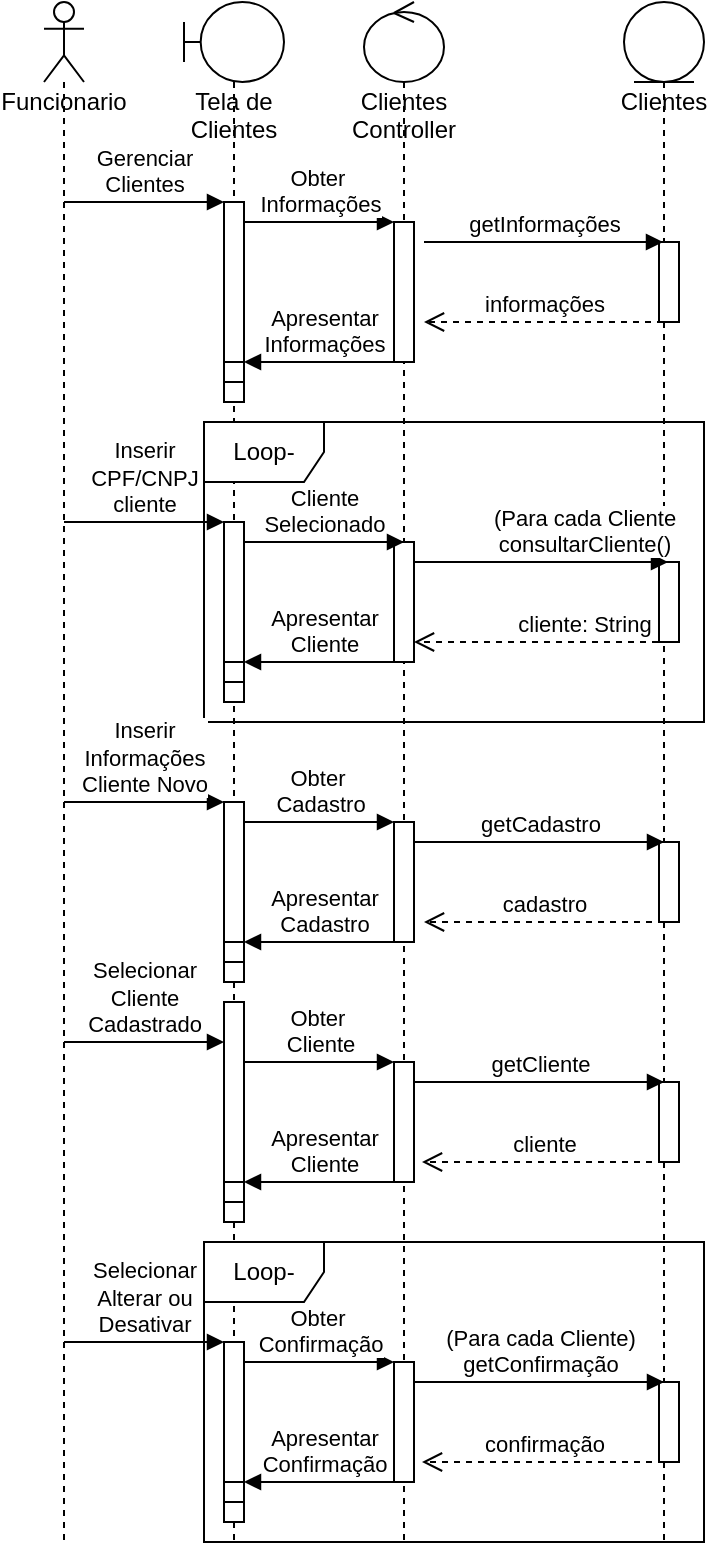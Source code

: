 <mxfile version="19.0.3" type="device"><diagram id="kgpKYQtTHZ0yAKxKKP6v" name="Page-1"><mxGraphModel dx="1662" dy="865" grid="1" gridSize="10" guides="1" tooltips="1" connect="1" arrows="1" fold="1" page="1" pageScale="1" pageWidth="850" pageHeight="1100" math="0" shadow="0"><root><mxCell id="0"/><mxCell id="1" parent="0"/><mxCell id="PtzkB9pGj6NgB8tzmtJ7-1" value="Funcionario" style="shape=umlLifeline;participant=umlActor;perimeter=lifelinePerimeter;whiteSpace=wrap;html=1;container=1;collapsible=0;recursiveResize=0;verticalAlign=top;spacingTop=36;outlineConnect=0;" parent="1" vertex="1"><mxGeometry x="130" y="70" width="20" height="770" as="geometry"/></mxCell><mxCell id="PtzkB9pGj6NgB8tzmtJ7-2" value="Tela de Clientes" style="shape=umlLifeline;participant=umlBoundary;perimeter=lifelinePerimeter;whiteSpace=wrap;html=1;container=1;collapsible=0;recursiveResize=0;verticalAlign=top;spacingTop=36;outlineConnect=0;" parent="1" vertex="1"><mxGeometry x="200" y="70" width="50" height="770" as="geometry"/></mxCell><mxCell id="PtzkB9pGj6NgB8tzmtJ7-6" value="" style="html=1;points=[];perimeter=orthogonalPerimeter;" parent="PtzkB9pGj6NgB8tzmtJ7-2" vertex="1"><mxGeometry x="20" y="100" width="10" height="100" as="geometry"/></mxCell><mxCell id="PtzkB9pGj6NgB8tzmtJ7-8" value="Obter&amp;nbsp;&lt;br&gt;Informações" style="html=1;verticalAlign=bottom;endArrow=block;rounded=0;" parent="PtzkB9pGj6NgB8tzmtJ7-2" edge="1"><mxGeometry width="80" relative="1" as="geometry"><mxPoint x="30" y="110" as="sourcePoint"/><mxPoint x="105" y="110" as="targetPoint"/></mxGeometry></mxCell><mxCell id="I30oz6lJng90mzxrMHfx-8" value="" style="html=1;points=[];perimeter=orthogonalPerimeter;" parent="PtzkB9pGj6NgB8tzmtJ7-2" vertex="1"><mxGeometry x="20" y="180" width="10" height="10" as="geometry"/></mxCell><mxCell id="tMytOFhW1N_oyH0TZAbb-25" value="" style="html=1;points=[];perimeter=orthogonalPerimeter;" parent="PtzkB9pGj6NgB8tzmtJ7-2" vertex="1"><mxGeometry x="20" y="500" width="10" height="110" as="geometry"/></mxCell><mxCell id="tMytOFhW1N_oyH0TZAbb-32" value="" style="html=1;points=[];perimeter=orthogonalPerimeter;" parent="PtzkB9pGj6NgB8tzmtJ7-2" vertex="1"><mxGeometry x="20" y="590" width="10" height="10" as="geometry"/></mxCell><mxCell id="lUQGAEN--1nm3CIjiki0-2" value="Selecionar&lt;br&gt;Alterar ou&lt;br&gt;Desativar" style="html=1;verticalAlign=bottom;endArrow=block;rounded=0;" edge="1" parent="PtzkB9pGj6NgB8tzmtJ7-2"><mxGeometry width="80" relative="1" as="geometry"><mxPoint x="-60" y="670" as="sourcePoint"/><mxPoint x="20" y="670" as="targetPoint"/></mxGeometry></mxCell><mxCell id="lUQGAEN--1nm3CIjiki0-3" value="" style="html=1;points=[];perimeter=orthogonalPerimeter;" vertex="1" parent="PtzkB9pGj6NgB8tzmtJ7-2"><mxGeometry x="20" y="670" width="10" height="90" as="geometry"/></mxCell><mxCell id="lUQGAEN--1nm3CIjiki0-11" value="" style="html=1;points=[];perimeter=orthogonalPerimeter;" vertex="1" parent="PtzkB9pGj6NgB8tzmtJ7-2"><mxGeometry x="20" y="740" width="10" height="10" as="geometry"/></mxCell><mxCell id="PtzkB9pGj6NgB8tzmtJ7-3" value="Clientes Controller" style="shape=umlLifeline;participant=umlControl;perimeter=lifelinePerimeter;whiteSpace=wrap;html=1;container=1;collapsible=0;recursiveResize=0;verticalAlign=top;spacingTop=36;outlineConnect=0;" parent="1" vertex="1"><mxGeometry x="290" y="70" width="40" height="770" as="geometry"/></mxCell><mxCell id="PtzkB9pGj6NgB8tzmtJ7-7" value="" style="html=1;points=[];perimeter=orthogonalPerimeter;" parent="PtzkB9pGj6NgB8tzmtJ7-3" vertex="1"><mxGeometry x="15" y="110" width="10" height="70" as="geometry"/></mxCell><mxCell id="tMytOFhW1N_oyH0TZAbb-27" value="" style="html=1;points=[];perimeter=orthogonalPerimeter;" parent="PtzkB9pGj6NgB8tzmtJ7-3" vertex="1"><mxGeometry x="15" y="530" width="10" height="60" as="geometry"/></mxCell><mxCell id="PtzkB9pGj6NgB8tzmtJ7-4" value="Clientes" style="shape=umlLifeline;participant=umlEntity;perimeter=lifelinePerimeter;whiteSpace=wrap;html=1;container=1;collapsible=0;recursiveResize=0;verticalAlign=top;spacingTop=36;outlineConnect=0;" parent="1" vertex="1"><mxGeometry x="420" y="70" width="40" height="770" as="geometry"/></mxCell><mxCell id="I30oz6lJng90mzxrMHfx-5" value="" style="html=1;points=[];perimeter=orthogonalPerimeter;" parent="PtzkB9pGj6NgB8tzmtJ7-4" vertex="1"><mxGeometry x="17.5" y="120" width="10" height="40" as="geometry"/></mxCell><mxCell id="AvkLeWgWHW9jnlr_YLOh-2" value="" style="html=1;points=[];perimeter=orthogonalPerimeter;" parent="PtzkB9pGj6NgB8tzmtJ7-4" vertex="1"><mxGeometry x="-200" y="260" width="10" height="90" as="geometry"/></mxCell><mxCell id="tMytOFhW1N_oyH0TZAbb-13" value="" style="html=1;points=[];perimeter=orthogonalPerimeter;" parent="PtzkB9pGj6NgB8tzmtJ7-4" vertex="1"><mxGeometry x="-200" y="330" width="10" height="10" as="geometry"/></mxCell><mxCell id="tMytOFhW1N_oyH0TZAbb-8" value="" style="html=1;points=[];perimeter=orthogonalPerimeter;" parent="PtzkB9pGj6NgB8tzmtJ7-4" vertex="1"><mxGeometry x="-115" y="270" width="10" height="60" as="geometry"/></mxCell><mxCell id="tMytOFhW1N_oyH0TZAbb-9" value="" style="html=1;points=[];perimeter=orthogonalPerimeter;" parent="PtzkB9pGj6NgB8tzmtJ7-4" vertex="1"><mxGeometry x="17.5" y="280" width="10" height="40" as="geometry"/></mxCell><mxCell id="AvkLeWgWHW9jnlr_YLOh-1" value="Inserir&lt;br&gt;CPF/CNPJ &lt;br&gt;cliente" style="html=1;verticalAlign=bottom;endArrow=block;rounded=0;" parent="PtzkB9pGj6NgB8tzmtJ7-4" edge="1"><mxGeometry width="80" relative="1" as="geometry"><mxPoint x="-280" y="260" as="sourcePoint"/><mxPoint x="-200" y="260" as="targetPoint"/></mxGeometry></mxCell><mxCell id="tMytOFhW1N_oyH0TZAbb-6" value="Cliente&lt;br&gt;Selecionado" style="html=1;verticalAlign=bottom;endArrow=block;rounded=0;" parent="PtzkB9pGj6NgB8tzmtJ7-4" edge="1"><mxGeometry width="80" relative="1" as="geometry"><mxPoint x="-190" y="270" as="sourcePoint"/><mxPoint x="-110" y="270" as="targetPoint"/></mxGeometry></mxCell><mxCell id="tMytOFhW1N_oyH0TZAbb-10" value="(Para cada Cliente&lt;br&gt;consultarCliente()" style="html=1;verticalAlign=bottom;endArrow=block;rounded=0;" parent="PtzkB9pGj6NgB8tzmtJ7-4" edge="1"><mxGeometry x="0.339" width="80" relative="1" as="geometry"><mxPoint x="-105" y="280" as="sourcePoint"/><mxPoint x="22" y="280" as="targetPoint"/><mxPoint as="offset"/></mxGeometry></mxCell><mxCell id="tMytOFhW1N_oyH0TZAbb-11" value="cliente: String" style="html=1;verticalAlign=bottom;endArrow=open;dashed=1;endSize=8;rounded=0;" parent="PtzkB9pGj6NgB8tzmtJ7-4" edge="1"><mxGeometry x="-0.393" relative="1" as="geometry"><mxPoint x="17" y="320" as="sourcePoint"/><mxPoint x="-105" y="320" as="targetPoint"/><mxPoint as="offset"/></mxGeometry></mxCell><mxCell id="tMytOFhW1N_oyH0TZAbb-14" value="Apresentar&lt;br&gt;Cliente" style="html=1;verticalAlign=bottom;endArrow=block;rounded=0;" parent="PtzkB9pGj6NgB8tzmtJ7-4" edge="1"><mxGeometry width="80" relative="1" as="geometry"><mxPoint x="-110" y="330" as="sourcePoint"/><mxPoint x="-190" y="330" as="targetPoint"/></mxGeometry></mxCell><mxCell id="tMytOFhW1N_oyH0TZAbb-20" value="" style="html=1;points=[];perimeter=orthogonalPerimeter;" parent="PtzkB9pGj6NgB8tzmtJ7-4" vertex="1"><mxGeometry x="17.5" y="420" width="10" height="40" as="geometry"/></mxCell><mxCell id="tMytOFhW1N_oyH0TZAbb-29" value="" style="html=1;points=[];perimeter=orthogonalPerimeter;" parent="PtzkB9pGj6NgB8tzmtJ7-4" vertex="1"><mxGeometry x="17.5" y="540" width="10" height="40" as="geometry"/></mxCell><mxCell id="PtzkB9pGj6NgB8tzmtJ7-5" value="Gerenciar &lt;br&gt;Clientes" style="html=1;verticalAlign=bottom;endArrow=block;rounded=0;" parent="1" edge="1"><mxGeometry width="80" relative="1" as="geometry"><mxPoint x="140" y="170" as="sourcePoint"/><mxPoint x="220" y="170" as="targetPoint"/></mxGeometry></mxCell><mxCell id="I30oz6lJng90mzxrMHfx-4" value="getInformações" style="html=1;verticalAlign=bottom;endArrow=block;rounded=0;" parent="1" target="PtzkB9pGj6NgB8tzmtJ7-4" edge="1"><mxGeometry width="80" relative="1" as="geometry"><mxPoint x="320" y="190" as="sourcePoint"/><mxPoint x="400" y="190" as="targetPoint"/></mxGeometry></mxCell><mxCell id="I30oz6lJng90mzxrMHfx-7" value="informações" style="html=1;verticalAlign=bottom;endArrow=open;dashed=1;endSize=8;rounded=0;" parent="1" source="PtzkB9pGj6NgB8tzmtJ7-4" edge="1"><mxGeometry relative="1" as="geometry"><mxPoint x="400" y="230" as="sourcePoint"/><mxPoint x="320" y="230" as="targetPoint"/></mxGeometry></mxCell><mxCell id="tMytOFhW1N_oyH0TZAbb-3" value="Apresentar&lt;br&gt;Informações" style="html=1;verticalAlign=bottom;endArrow=block;rounded=0;" parent="1" edge="1"><mxGeometry width="80" relative="1" as="geometry"><mxPoint x="310" y="250" as="sourcePoint"/><mxPoint x="230" y="250" as="targetPoint"/></mxGeometry></mxCell><mxCell id="tMytOFhW1N_oyH0TZAbb-7" value="" style="html=1;points=[];perimeter=orthogonalPerimeter;" parent="1" vertex="1"><mxGeometry x="305" y="180" width="10" height="70" as="geometry"/></mxCell><mxCell id="tMytOFhW1N_oyH0TZAbb-24" value="Selecionar&lt;br&gt;Cliente &lt;br&gt;Cadastrado" style="html=1;verticalAlign=bottom;endArrow=block;rounded=0;" parent="1" edge="1"><mxGeometry width="80" relative="1" as="geometry"><mxPoint x="140" y="590" as="sourcePoint"/><mxPoint x="220" y="590" as="targetPoint"/></mxGeometry></mxCell><mxCell id="tMytOFhW1N_oyH0TZAbb-26" value="Obter&amp;nbsp;&lt;br&gt;Cliente" style="html=1;verticalAlign=bottom;endArrow=block;rounded=0;" parent="1" edge="1"><mxGeometry width="80" relative="1" as="geometry"><mxPoint x="230" y="600" as="sourcePoint"/><mxPoint x="305" y="600" as="targetPoint"/></mxGeometry></mxCell><mxCell id="tMytOFhW1N_oyH0TZAbb-28" value="getCliente" style="html=1;verticalAlign=bottom;endArrow=block;rounded=0;" parent="1" edge="1"><mxGeometry width="80" relative="1" as="geometry"><mxPoint x="315" y="610" as="sourcePoint"/><mxPoint x="440" y="610" as="targetPoint"/></mxGeometry></mxCell><mxCell id="tMytOFhW1N_oyH0TZAbb-30" value="cliente" style="html=1;verticalAlign=bottom;endArrow=open;dashed=1;endSize=8;rounded=0;" parent="1" edge="1"><mxGeometry relative="1" as="geometry"><mxPoint x="440" y="650" as="sourcePoint"/><mxPoint x="319" y="650" as="targetPoint"/></mxGeometry></mxCell><mxCell id="tMytOFhW1N_oyH0TZAbb-31" value="Apresentar&lt;br&gt;Cliente" style="html=1;verticalAlign=bottom;endArrow=block;rounded=0;" parent="1" edge="1"><mxGeometry width="80" relative="1" as="geometry"><mxPoint x="310" y="660" as="sourcePoint"/><mxPoint x="230" y="660" as="targetPoint"/></mxGeometry></mxCell><mxCell id="tMytOFhW1N_oyH0TZAbb-12" value="Loop-" style="shape=umlFrame;whiteSpace=wrap;html=1;" parent="1" vertex="1"><mxGeometry x="210" y="280" width="250" height="150" as="geometry"/></mxCell><mxCell id="tMytOFhW1N_oyH0TZAbb-17" value="" style="html=1;points=[];perimeter=orthogonalPerimeter;" parent="1" vertex="1"><mxGeometry x="220" y="470" width="10" height="90" as="geometry"/></mxCell><mxCell id="tMytOFhW1N_oyH0TZAbb-23" value="" style="html=1;points=[];perimeter=orthogonalPerimeter;" parent="1" vertex="1"><mxGeometry x="220" y="540" width="10" height="10" as="geometry"/></mxCell><mxCell id="tMytOFhW1N_oyH0TZAbb-18" value="" style="html=1;points=[];perimeter=orthogonalPerimeter;" parent="1" vertex="1"><mxGeometry x="305" y="480" width="10" height="60" as="geometry"/></mxCell><mxCell id="tMytOFhW1N_oyH0TZAbb-15" value="Inserir &lt;br&gt;Informações&lt;br&gt;Cliente Novo" style="html=1;verticalAlign=bottom;endArrow=block;rounded=0;" parent="1" edge="1"><mxGeometry width="80" relative="1" as="geometry"><mxPoint x="140" y="470" as="sourcePoint"/><mxPoint x="220" y="470" as="targetPoint"/></mxGeometry></mxCell><mxCell id="tMytOFhW1N_oyH0TZAbb-16" value="Obter&amp;nbsp;&lt;br&gt;Cadastro" style="html=1;verticalAlign=bottom;endArrow=block;rounded=0;" parent="1" edge="1"><mxGeometry width="80" relative="1" as="geometry"><mxPoint x="230" y="480" as="sourcePoint"/><mxPoint x="305" y="480" as="targetPoint"/></mxGeometry></mxCell><mxCell id="tMytOFhW1N_oyH0TZAbb-19" value="getCadastro" style="html=1;verticalAlign=bottom;endArrow=block;rounded=0;" parent="1" edge="1"><mxGeometry width="80" relative="1" as="geometry"><mxPoint x="315" y="490" as="sourcePoint"/><mxPoint x="440" y="490" as="targetPoint"/></mxGeometry></mxCell><mxCell id="tMytOFhW1N_oyH0TZAbb-21" value="cadastro" style="html=1;verticalAlign=bottom;endArrow=open;dashed=1;endSize=8;rounded=0;" parent="1" edge="1"><mxGeometry relative="1" as="geometry"><mxPoint x="440" y="530" as="sourcePoint"/><mxPoint x="320" y="530" as="targetPoint"/></mxGeometry></mxCell><mxCell id="tMytOFhW1N_oyH0TZAbb-22" value="Apresentar&lt;br&gt;Cadastro" style="html=1;verticalAlign=bottom;endArrow=block;rounded=0;" parent="1" edge="1"><mxGeometry width="80" relative="1" as="geometry"><mxPoint x="310" y="540" as="sourcePoint"/><mxPoint x="230" y="540" as="targetPoint"/></mxGeometry></mxCell><mxCell id="lUQGAEN--1nm3CIjiki0-5" value="" style="html=1;points=[];perimeter=orthogonalPerimeter;" vertex="1" parent="1"><mxGeometry x="305" y="750" width="10" height="60" as="geometry"/></mxCell><mxCell id="lUQGAEN--1nm3CIjiki0-6" value="" style="html=1;points=[];perimeter=orthogonalPerimeter;" vertex="1" parent="1"><mxGeometry x="437.5" y="760" width="10" height="40" as="geometry"/></mxCell><mxCell id="lUQGAEN--1nm3CIjiki0-7" value="(Para cada Cliente)&lt;br&gt;getConfirmação" style="html=1;verticalAlign=bottom;endArrow=block;rounded=0;" edge="1" parent="1"><mxGeometry width="80" relative="1" as="geometry"><mxPoint x="315" y="760" as="sourcePoint"/><mxPoint x="440" y="760" as="targetPoint"/></mxGeometry></mxCell><mxCell id="lUQGAEN--1nm3CIjiki0-8" value="confirmação" style="html=1;verticalAlign=bottom;endArrow=open;dashed=1;endSize=8;rounded=0;" edge="1" parent="1"><mxGeometry relative="1" as="geometry"><mxPoint x="440" y="800" as="sourcePoint"/><mxPoint x="319" y="800" as="targetPoint"/></mxGeometry></mxCell><mxCell id="lUQGAEN--1nm3CIjiki0-9" value="Obter&amp;nbsp;&lt;br&gt;Confirmação" style="html=1;verticalAlign=bottom;endArrow=block;rounded=0;" edge="1" parent="1"><mxGeometry width="80" relative="1" as="geometry"><mxPoint x="230" y="750" as="sourcePoint"/><mxPoint x="305" y="750" as="targetPoint"/></mxGeometry></mxCell><mxCell id="lUQGAEN--1nm3CIjiki0-10" value="Apresentar&lt;br&gt;Confirmação" style="html=1;verticalAlign=bottom;endArrow=block;rounded=0;" edge="1" parent="1"><mxGeometry width="80" relative="1" as="geometry"><mxPoint x="310" y="810" as="sourcePoint"/><mxPoint x="230" y="810" as="targetPoint"/></mxGeometry></mxCell><mxCell id="lUQGAEN--1nm3CIjiki0-13" value="Loop-" style="shape=umlFrame;whiteSpace=wrap;html=1;" vertex="1" parent="1"><mxGeometry x="210" y="690" width="250" height="150" as="geometry"/></mxCell></root></mxGraphModel></diagram></mxfile>